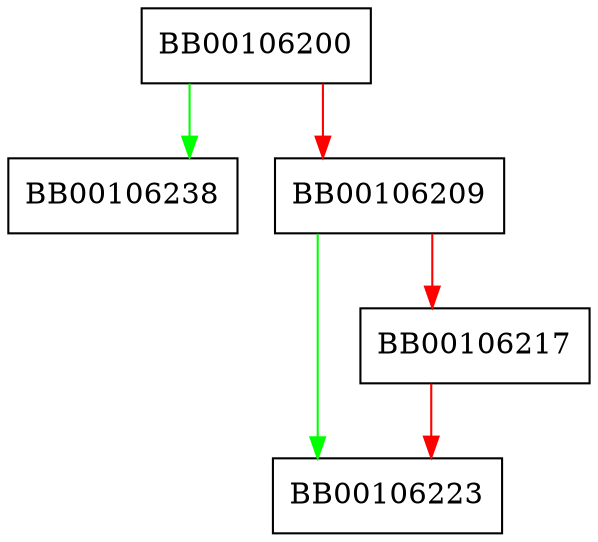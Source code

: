digraph _FINI_0 {
  node [shape="box"];
  graph [splines=ortho];
  BB00106200 -> BB00106238 [color="green"];
  BB00106200 -> BB00106209 [color="red"];
  BB00106209 -> BB00106223 [color="green"];
  BB00106209 -> BB00106217 [color="red"];
  BB00106217 -> BB00106223 [color="red"];
}